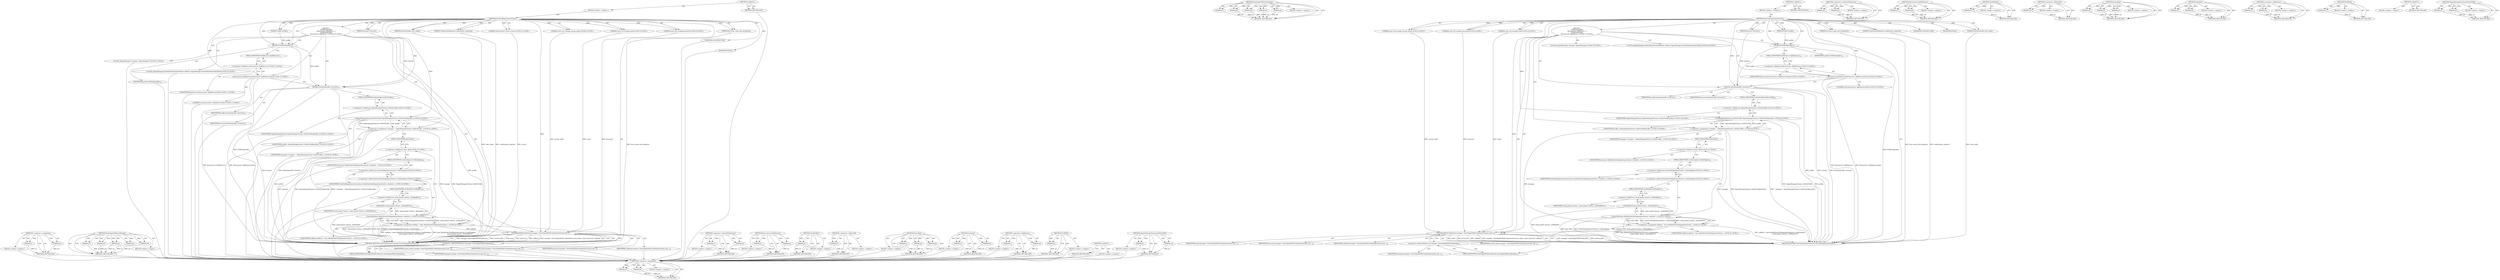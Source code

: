 digraph "SigninManagerFactory.GetForProfile" {
vulnerable_115 [label=<(METHOD,&lt;operator&gt;.assignment)>];
vulnerable_116 [label=<(PARAM,p1)>];
vulnerable_117 [label=<(PARAM,p2)>];
vulnerable_118 [label=<(BLOCK,&lt;empty&gt;,&lt;empty&gt;)>];
vulnerable_119 [label=<(METHOD_RETURN,ANY)>];
vulnerable_139 [label=<(METHOD,StartSignInWithCredentials)>];
vulnerable_140 [label=<(PARAM,p1)>];
vulnerable_141 [label=<(PARAM,p2)>];
vulnerable_142 [label=<(PARAM,p3)>];
vulnerable_143 [label=<(PARAM,p4)>];
vulnerable_144 [label=<(PARAM,p5)>];
vulnerable_145 [label=<(BLOCK,&lt;empty&gt;,&lt;empty&gt;)>];
vulnerable_146 [label=<(METHOD_RETURN,ANY)>];
vulnerable_6 [label=<(METHOD,&lt;global&gt;)<SUB>1</SUB>>];
vulnerable_7 [label=<(BLOCK,&lt;empty&gt;,&lt;empty&gt;)<SUB>1</SUB>>];
vulnerable_8 [label=<(METHOD,OneClickSigninSyncStarter)<SUB>1</SUB>>];
vulnerable_9 [label=<(PARAM,Profile* profile)<SUB>2</SUB>>];
vulnerable_10 [label=<(PARAM,Browser* browser)<SUB>3</SUB>>];
vulnerable_11 [label="<(PARAM,const std::string&amp; session_index)<SUB>4</SUB>>"];
vulnerable_12 [label="<(PARAM,const std::string&amp; email)<SUB>5</SUB>>"];
vulnerable_13 [label="<(PARAM,const std::string&amp; password)<SUB>6</SUB>>"];
vulnerable_14 [label=<(PARAM,StartSyncMode start_mode)<SUB>7</SUB>>];
vulnerable_15 [label=<(PARAM,bool force_same_tab_navigation)<SUB>8</SUB>>];
vulnerable_16 [label=<(PARAM,ConfirmationRequired confirmation_required)<SUB>9</SUB>>];
vulnerable_17 [label="<(BLOCK,{
   DCHECK(profile);
   BrowserList::AddObserv...,{
   DCHECK(profile);
   BrowserList::AddObserv...)<SUB>13</SUB>>"];
vulnerable_18 [label=<(DCHECK,DCHECK(profile))<SUB>14</SUB>>];
vulnerable_19 [label=<(IDENTIFIER,profile,DCHECK(profile))<SUB>14</SUB>>];
vulnerable_20 [label="<(BrowserList.AddObserver,BrowserList::AddObserver(this))<SUB>15</SUB>>"];
vulnerable_21 [label="<(&lt;operator&gt;.fieldAccess,BrowserList::AddObserver)<SUB>15</SUB>>"];
vulnerable_22 [label="<(IDENTIFIER,BrowserList,BrowserList::AddObserver(this))<SUB>15</SUB>>"];
vulnerable_23 [label=<(FIELD_IDENTIFIER,AddObserver,AddObserver)<SUB>15</SUB>>];
vulnerable_24 [label="<(LITERAL,this,BrowserList::AddObserver(this))<SUB>15</SUB>>"];
vulnerable_25 [label=<(Initialize,Initialize(profile, browser))<SUB>17</SUB>>];
vulnerable_26 [label=<(IDENTIFIER,profile,Initialize(profile, browser))<SUB>17</SUB>>];
vulnerable_27 [label=<(IDENTIFIER,browser,Initialize(profile, browser))<SUB>17</SUB>>];
vulnerable_28 [label="<(LOCAL,SigninManager* manager: SigninManager*)<SUB>19</SUB>>"];
vulnerable_29 [label="<(&lt;operator&gt;.assignment,* manager = SigninManagerFactory::GetForProfile...)<SUB>19</SUB>>"];
vulnerable_30 [label="<(IDENTIFIER,manager,* manager = SigninManagerFactory::GetForProfile...)<SUB>19</SUB>>"];
vulnerable_31 [label="<(SigninManagerFactory.GetForProfile,SigninManagerFactory::GetForProfile(profile_))<SUB>19</SUB>>"];
vulnerable_32 [label="<(&lt;operator&gt;.fieldAccess,SigninManagerFactory::GetForProfile)<SUB>19</SUB>>"];
vulnerable_33 [label="<(IDENTIFIER,SigninManagerFactory,SigninManagerFactory::GetForProfile(profile_))<SUB>19</SUB>>"];
vulnerable_34 [label=<(FIELD_IDENTIFIER,GetForProfile,GetForProfile)<SUB>19</SUB>>];
vulnerable_35 [label="<(IDENTIFIER,profile_,SigninManagerFactory::GetForProfile(profile_))<SUB>19</SUB>>"];
vulnerable_36 [label="<(LOCAL,SigninManager.OAuthTokenFetchedCallback callback: SigninManager.OAuthTokenFetchedCallback)<SUB>20</SUB>>"];
vulnerable_37 [label="<(&lt;operator&gt;.assignment,callback = base::Bind(&amp;OneClickSigninSyncStarte...)<SUB>21</SUB>>"];
vulnerable_38 [label="<(IDENTIFIER,callback,callback = base::Bind(&amp;OneClickSigninSyncStarte...)<SUB>21</SUB>>"];
vulnerable_39 [label="<(base.Bind,base::Bind(&amp;OneClickSigninSyncStarter::ConfirmS...)<SUB>21</SUB>>"];
vulnerable_40 [label="<(&lt;operator&gt;.fieldAccess,base::Bind)<SUB>21</SUB>>"];
vulnerable_41 [label="<(IDENTIFIER,base,base::Bind(&amp;OneClickSigninSyncStarter::ConfirmS...)<SUB>21</SUB>>"];
vulnerable_42 [label=<(FIELD_IDENTIFIER,Bind,Bind)<SUB>21</SUB>>];
vulnerable_43 [label="<(&lt;operator&gt;.addressOf,&amp;OneClickSigninSyncStarter::ConfirmSignin)<SUB>21</SUB>>"];
vulnerable_44 [label="<(&lt;operator&gt;.fieldAccess,OneClickSigninSyncStarter::ConfirmSignin)<SUB>21</SUB>>"];
vulnerable_45 [label="<(IDENTIFIER,OneClickSigninSyncStarter,base::Bind(&amp;OneClickSigninSyncStarter::ConfirmS...)<SUB>21</SUB>>"];
vulnerable_46 [label=<(FIELD_IDENTIFIER,ConfirmSignin,ConfirmSignin)<SUB>21</SUB>>];
vulnerable_47 [label=<(GetWeakPtr,weak_pointer_factory_.GetWeakPtr())<SUB>22</SUB>>];
vulnerable_48 [label=<(&lt;operator&gt;.fieldAccess,weak_pointer_factory_.GetWeakPtr)<SUB>22</SUB>>];
vulnerable_49 [label=<(IDENTIFIER,weak_pointer_factory_,weak_pointer_factory_.GetWeakPtr())<SUB>22</SUB>>];
vulnerable_50 [label=<(FIELD_IDENTIFIER,GetWeakPtr,GetWeakPtr)<SUB>22</SUB>>];
vulnerable_51 [label=<(StartSignInWithCredentials,manager-&gt;StartSignInWithCredentials(session_ind...)<SUB>23</SUB>>];
vulnerable_52 [label=<(&lt;operator&gt;.indirectFieldAccess,manager-&gt;StartSignInWithCredentials)<SUB>23</SUB>>];
vulnerable_53 [label=<(IDENTIFIER,manager,manager-&gt;StartSignInWithCredentials(session_ind...)<SUB>23</SUB>>];
vulnerable_54 [label=<(FIELD_IDENTIFIER,StartSignInWithCredentials,StartSignInWithCredentials)<SUB>23</SUB>>];
vulnerable_55 [label=<(IDENTIFIER,session_index,manager-&gt;StartSignInWithCredentials(session_ind...)<SUB>23</SUB>>];
vulnerable_56 [label=<(IDENTIFIER,email,manager-&gt;StartSignInWithCredentials(session_ind...)<SUB>23</SUB>>];
vulnerable_57 [label=<(IDENTIFIER,password,manager-&gt;StartSignInWithCredentials(session_ind...)<SUB>23</SUB>>];
vulnerable_58 [label=<(IDENTIFIER,callback,manager-&gt;StartSignInWithCredentials(session_ind...)<SUB>23</SUB>>];
vulnerable_59 [label=<(MODIFIER,CONSTRUCTOR)>];
vulnerable_60 [label=<(MODIFIER,PUBLIC)>];
vulnerable_61 [label=<(METHOD_RETURN,OneClickSigninSyncStarter.OneClickSigninSyncStarter)<SUB>1</SUB>>];
vulnerable_63 [label=<(METHOD_RETURN,ANY)<SUB>1</SUB>>];
vulnerable_147 [label=<(METHOD,&lt;operator&gt;.indirectFieldAccess)>];
vulnerable_148 [label=<(PARAM,p1)>];
vulnerable_149 [label=<(PARAM,p2)>];
vulnerable_150 [label=<(BLOCK,&lt;empty&gt;,&lt;empty&gt;)>];
vulnerable_151 [label=<(METHOD_RETURN,ANY)>];
vulnerable_100 [label=<(METHOD,BrowserList.AddObserver)>];
vulnerable_101 [label=<(PARAM,p1)>];
vulnerable_102 [label=<(PARAM,p2)>];
vulnerable_103 [label=<(BLOCK,&lt;empty&gt;,&lt;empty&gt;)>];
vulnerable_104 [label=<(METHOD_RETURN,ANY)>];
vulnerable_135 [label=<(METHOD,GetWeakPtr)>];
vulnerable_136 [label=<(PARAM,p1)>];
vulnerable_137 [label=<(BLOCK,&lt;empty&gt;,&lt;empty&gt;)>];
vulnerable_138 [label=<(METHOD_RETURN,ANY)>];
vulnerable_131 [label=<(METHOD,&lt;operator&gt;.addressOf)>];
vulnerable_132 [label=<(PARAM,p1)>];
vulnerable_133 [label=<(BLOCK,&lt;empty&gt;,&lt;empty&gt;)>];
vulnerable_134 [label=<(METHOD_RETURN,ANY)>];
vulnerable_125 [label=<(METHOD,base.Bind)>];
vulnerable_126 [label=<(PARAM,p1)>];
vulnerable_127 [label=<(PARAM,p2)>];
vulnerable_128 [label=<(PARAM,p3)>];
vulnerable_129 [label=<(BLOCK,&lt;empty&gt;,&lt;empty&gt;)>];
vulnerable_130 [label=<(METHOD_RETURN,ANY)>];
vulnerable_110 [label=<(METHOD,Initialize)>];
vulnerable_111 [label=<(PARAM,p1)>];
vulnerable_112 [label=<(PARAM,p2)>];
vulnerable_113 [label=<(BLOCK,&lt;empty&gt;,&lt;empty&gt;)>];
vulnerable_114 [label=<(METHOD_RETURN,ANY)>];
vulnerable_105 [label=<(METHOD,&lt;operator&gt;.fieldAccess)>];
vulnerable_106 [label=<(PARAM,p1)>];
vulnerable_107 [label=<(PARAM,p2)>];
vulnerable_108 [label=<(BLOCK,&lt;empty&gt;,&lt;empty&gt;)>];
vulnerable_109 [label=<(METHOD_RETURN,ANY)>];
vulnerable_96 [label=<(METHOD,DCHECK)>];
vulnerable_97 [label=<(PARAM,p1)>];
vulnerable_98 [label=<(BLOCK,&lt;empty&gt;,&lt;empty&gt;)>];
vulnerable_99 [label=<(METHOD_RETURN,ANY)>];
vulnerable_90 [label=<(METHOD,&lt;global&gt;)<SUB>1</SUB>>];
vulnerable_91 [label=<(BLOCK,&lt;empty&gt;,&lt;empty&gt;)>];
vulnerable_92 [label=<(METHOD_RETURN,ANY)>];
vulnerable_120 [label=<(METHOD,SigninManagerFactory.GetForProfile)>];
vulnerable_121 [label=<(PARAM,p1)>];
vulnerable_122 [label=<(PARAM,p2)>];
vulnerable_123 [label=<(BLOCK,&lt;empty&gt;,&lt;empty&gt;)>];
vulnerable_124 [label=<(METHOD_RETURN,ANY)>];
fixed_118 [label=<(METHOD,&lt;operator&gt;.assignment)>];
fixed_119 [label=<(PARAM,p1)>];
fixed_120 [label=<(PARAM,p2)>];
fixed_121 [label=<(BLOCK,&lt;empty&gt;,&lt;empty&gt;)>];
fixed_122 [label=<(METHOD_RETURN,ANY)>];
fixed_142 [label=<(METHOD,StartSignInWithCredentials)>];
fixed_143 [label=<(PARAM,p1)>];
fixed_144 [label=<(PARAM,p2)>];
fixed_145 [label=<(PARAM,p3)>];
fixed_146 [label=<(PARAM,p4)>];
fixed_147 [label=<(PARAM,p5)>];
fixed_148 [label=<(BLOCK,&lt;empty&gt;,&lt;empty&gt;)>];
fixed_149 [label=<(METHOD_RETURN,ANY)>];
fixed_6 [label=<(METHOD,&lt;global&gt;)<SUB>1</SUB>>];
fixed_7 [label=<(BLOCK,&lt;empty&gt;,&lt;empty&gt;)<SUB>1</SUB>>];
fixed_8 [label=<(METHOD,OneClickSigninSyncStarter)<SUB>1</SUB>>];
fixed_9 [label=<(PARAM,Profile* profile)<SUB>2</SUB>>];
fixed_10 [label=<(PARAM,Browser* browser)<SUB>3</SUB>>];
fixed_11 [label="<(PARAM,const std::string&amp; session_index)<SUB>4</SUB>>"];
fixed_12 [label="<(PARAM,const std::string&amp; email)<SUB>5</SUB>>"];
fixed_13 [label="<(PARAM,const std::string&amp; password)<SUB>6</SUB>>"];
fixed_14 [label=<(PARAM,StartSyncMode start_mode)<SUB>7</SUB>>];
fixed_15 [label=<(PARAM,bool force_same_tab_navigation)<SUB>8</SUB>>];
fixed_16 [label=<(PARAM,ConfirmationRequired confirmation_required)<SUB>9</SUB>>];
fixed_17 [label="<(PARAM,SyncPromoUI::Source source)<SUB>10</SUB>>"];
fixed_18 [label="<(BLOCK,{
   DCHECK(profile);
   BrowserList::AddObserv...,{
   DCHECK(profile);
   BrowserList::AddObserv...)<SUB>15</SUB>>"];
fixed_19 [label=<(DCHECK,DCHECK(profile))<SUB>16</SUB>>];
fixed_20 [label=<(IDENTIFIER,profile,DCHECK(profile))<SUB>16</SUB>>];
fixed_21 [label="<(BrowserList.AddObserver,BrowserList::AddObserver(this))<SUB>17</SUB>>"];
fixed_22 [label="<(&lt;operator&gt;.fieldAccess,BrowserList::AddObserver)<SUB>17</SUB>>"];
fixed_23 [label="<(IDENTIFIER,BrowserList,BrowserList::AddObserver(this))<SUB>17</SUB>>"];
fixed_24 [label=<(FIELD_IDENTIFIER,AddObserver,AddObserver)<SUB>17</SUB>>];
fixed_25 [label="<(LITERAL,this,BrowserList::AddObserver(this))<SUB>17</SUB>>"];
fixed_26 [label=<(Initialize,Initialize(profile, browser))<SUB>19</SUB>>];
fixed_27 [label=<(IDENTIFIER,profile,Initialize(profile, browser))<SUB>19</SUB>>];
fixed_28 [label=<(IDENTIFIER,browser,Initialize(profile, browser))<SUB>19</SUB>>];
fixed_29 [label="<(LOCAL,SigninManager* manager: SigninManager*)<SUB>21</SUB>>"];
fixed_30 [label="<(&lt;operator&gt;.assignment,* manager = SigninManagerFactory::GetForProfile...)<SUB>21</SUB>>"];
fixed_31 [label="<(IDENTIFIER,manager,* manager = SigninManagerFactory::GetForProfile...)<SUB>21</SUB>>"];
fixed_32 [label="<(SigninManagerFactory.GetForProfile,SigninManagerFactory::GetForProfile(profile_))<SUB>21</SUB>>"];
fixed_33 [label="<(&lt;operator&gt;.fieldAccess,SigninManagerFactory::GetForProfile)<SUB>21</SUB>>"];
fixed_34 [label="<(IDENTIFIER,SigninManagerFactory,SigninManagerFactory::GetForProfile(profile_))<SUB>21</SUB>>"];
fixed_35 [label=<(FIELD_IDENTIFIER,GetForProfile,GetForProfile)<SUB>21</SUB>>];
fixed_36 [label="<(IDENTIFIER,profile_,SigninManagerFactory::GetForProfile(profile_))<SUB>21</SUB>>"];
fixed_37 [label="<(LOCAL,SigninManager.OAuthTokenFetchedCallback callback: SigninManager.OAuthTokenFetchedCallback)<SUB>22</SUB>>"];
fixed_38 [label="<(&lt;operator&gt;.assignment,callback = base::Bind(&amp;OneClickSigninSyncStarte...)<SUB>23</SUB>>"];
fixed_39 [label="<(IDENTIFIER,callback,callback = base::Bind(&amp;OneClickSigninSyncStarte...)<SUB>23</SUB>>"];
fixed_40 [label="<(base.Bind,base::Bind(&amp;OneClickSigninSyncStarter::ConfirmS...)<SUB>23</SUB>>"];
fixed_41 [label="<(&lt;operator&gt;.fieldAccess,base::Bind)<SUB>23</SUB>>"];
fixed_42 [label="<(IDENTIFIER,base,base::Bind(&amp;OneClickSigninSyncStarter::ConfirmS...)<SUB>23</SUB>>"];
fixed_43 [label=<(FIELD_IDENTIFIER,Bind,Bind)<SUB>23</SUB>>];
fixed_44 [label="<(&lt;operator&gt;.addressOf,&amp;OneClickSigninSyncStarter::ConfirmSignin)<SUB>23</SUB>>"];
fixed_45 [label="<(&lt;operator&gt;.fieldAccess,OneClickSigninSyncStarter::ConfirmSignin)<SUB>23</SUB>>"];
fixed_46 [label="<(IDENTIFIER,OneClickSigninSyncStarter,base::Bind(&amp;OneClickSigninSyncStarter::ConfirmS...)<SUB>23</SUB>>"];
fixed_47 [label=<(FIELD_IDENTIFIER,ConfirmSignin,ConfirmSignin)<SUB>23</SUB>>];
fixed_48 [label=<(GetWeakPtr,weak_pointer_factory_.GetWeakPtr())<SUB>24</SUB>>];
fixed_49 [label=<(&lt;operator&gt;.fieldAccess,weak_pointer_factory_.GetWeakPtr)<SUB>24</SUB>>];
fixed_50 [label=<(IDENTIFIER,weak_pointer_factory_,weak_pointer_factory_.GetWeakPtr())<SUB>24</SUB>>];
fixed_51 [label=<(FIELD_IDENTIFIER,GetWeakPtr,GetWeakPtr)<SUB>24</SUB>>];
fixed_52 [label=<(StartSignInWithCredentials,manager-&gt;StartSignInWithCredentials(session_ind...)<SUB>25</SUB>>];
fixed_53 [label=<(&lt;operator&gt;.indirectFieldAccess,manager-&gt;StartSignInWithCredentials)<SUB>25</SUB>>];
fixed_54 [label=<(IDENTIFIER,manager,manager-&gt;StartSignInWithCredentials(session_ind...)<SUB>25</SUB>>];
fixed_55 [label=<(FIELD_IDENTIFIER,StartSignInWithCredentials,StartSignInWithCredentials)<SUB>25</SUB>>];
fixed_56 [label=<(IDENTIFIER,session_index,manager-&gt;StartSignInWithCredentials(session_ind...)<SUB>25</SUB>>];
fixed_57 [label=<(IDENTIFIER,email,manager-&gt;StartSignInWithCredentials(session_ind...)<SUB>25</SUB>>];
fixed_58 [label=<(IDENTIFIER,password,manager-&gt;StartSignInWithCredentials(session_ind...)<SUB>25</SUB>>];
fixed_59 [label=<(IDENTIFIER,callback,manager-&gt;StartSignInWithCredentials(session_ind...)<SUB>25</SUB>>];
fixed_60 [label=<(MODIFIER,CONSTRUCTOR)>];
fixed_61 [label=<(MODIFIER,PUBLIC)>];
fixed_62 [label=<(METHOD_RETURN,OneClickSigninSyncStarter.OneClickSigninSyncStarter)<SUB>1</SUB>>];
fixed_64 [label=<(METHOD_RETURN,ANY)<SUB>1</SUB>>];
fixed_150 [label=<(METHOD,&lt;operator&gt;.indirectFieldAccess)>];
fixed_151 [label=<(PARAM,p1)>];
fixed_152 [label=<(PARAM,p2)>];
fixed_153 [label=<(BLOCK,&lt;empty&gt;,&lt;empty&gt;)>];
fixed_154 [label=<(METHOD_RETURN,ANY)>];
fixed_103 [label=<(METHOD,BrowserList.AddObserver)>];
fixed_104 [label=<(PARAM,p1)>];
fixed_105 [label=<(PARAM,p2)>];
fixed_106 [label=<(BLOCK,&lt;empty&gt;,&lt;empty&gt;)>];
fixed_107 [label=<(METHOD_RETURN,ANY)>];
fixed_138 [label=<(METHOD,GetWeakPtr)>];
fixed_139 [label=<(PARAM,p1)>];
fixed_140 [label=<(BLOCK,&lt;empty&gt;,&lt;empty&gt;)>];
fixed_141 [label=<(METHOD_RETURN,ANY)>];
fixed_134 [label=<(METHOD,&lt;operator&gt;.addressOf)>];
fixed_135 [label=<(PARAM,p1)>];
fixed_136 [label=<(BLOCK,&lt;empty&gt;,&lt;empty&gt;)>];
fixed_137 [label=<(METHOD_RETURN,ANY)>];
fixed_128 [label=<(METHOD,base.Bind)>];
fixed_129 [label=<(PARAM,p1)>];
fixed_130 [label=<(PARAM,p2)>];
fixed_131 [label=<(PARAM,p3)>];
fixed_132 [label=<(BLOCK,&lt;empty&gt;,&lt;empty&gt;)>];
fixed_133 [label=<(METHOD_RETURN,ANY)>];
fixed_113 [label=<(METHOD,Initialize)>];
fixed_114 [label=<(PARAM,p1)>];
fixed_115 [label=<(PARAM,p2)>];
fixed_116 [label=<(BLOCK,&lt;empty&gt;,&lt;empty&gt;)>];
fixed_117 [label=<(METHOD_RETURN,ANY)>];
fixed_108 [label=<(METHOD,&lt;operator&gt;.fieldAccess)>];
fixed_109 [label=<(PARAM,p1)>];
fixed_110 [label=<(PARAM,p2)>];
fixed_111 [label=<(BLOCK,&lt;empty&gt;,&lt;empty&gt;)>];
fixed_112 [label=<(METHOD_RETURN,ANY)>];
fixed_99 [label=<(METHOD,DCHECK)>];
fixed_100 [label=<(PARAM,p1)>];
fixed_101 [label=<(BLOCK,&lt;empty&gt;,&lt;empty&gt;)>];
fixed_102 [label=<(METHOD_RETURN,ANY)>];
fixed_93 [label=<(METHOD,&lt;global&gt;)<SUB>1</SUB>>];
fixed_94 [label=<(BLOCK,&lt;empty&gt;,&lt;empty&gt;)>];
fixed_95 [label=<(METHOD_RETURN,ANY)>];
fixed_123 [label=<(METHOD,SigninManagerFactory.GetForProfile)>];
fixed_124 [label=<(PARAM,p1)>];
fixed_125 [label=<(PARAM,p2)>];
fixed_126 [label=<(BLOCK,&lt;empty&gt;,&lt;empty&gt;)>];
fixed_127 [label=<(METHOD_RETURN,ANY)>];
vulnerable_115 -> vulnerable_116  [key=0, label="AST: "];
vulnerable_115 -> vulnerable_116  [key=1, label="DDG: "];
vulnerable_115 -> vulnerable_118  [key=0, label="AST: "];
vulnerable_115 -> vulnerable_117  [key=0, label="AST: "];
vulnerable_115 -> vulnerable_117  [key=1, label="DDG: "];
vulnerable_115 -> vulnerable_119  [key=0, label="AST: "];
vulnerable_115 -> vulnerable_119  [key=1, label="CFG: "];
vulnerable_116 -> vulnerable_119  [key=0, label="DDG: p1"];
vulnerable_117 -> vulnerable_119  [key=0, label="DDG: p2"];
vulnerable_139 -> vulnerable_140  [key=0, label="AST: "];
vulnerable_139 -> vulnerable_140  [key=1, label="DDG: "];
vulnerable_139 -> vulnerable_145  [key=0, label="AST: "];
vulnerable_139 -> vulnerable_141  [key=0, label="AST: "];
vulnerable_139 -> vulnerable_141  [key=1, label="DDG: "];
vulnerable_139 -> vulnerable_146  [key=0, label="AST: "];
vulnerable_139 -> vulnerable_146  [key=1, label="CFG: "];
vulnerable_139 -> vulnerable_142  [key=0, label="AST: "];
vulnerable_139 -> vulnerable_142  [key=1, label="DDG: "];
vulnerable_139 -> vulnerable_143  [key=0, label="AST: "];
vulnerable_139 -> vulnerable_143  [key=1, label="DDG: "];
vulnerable_139 -> vulnerable_144  [key=0, label="AST: "];
vulnerable_139 -> vulnerable_144  [key=1, label="DDG: "];
vulnerable_140 -> vulnerable_146  [key=0, label="DDG: p1"];
vulnerable_141 -> vulnerable_146  [key=0, label="DDG: p2"];
vulnerable_142 -> vulnerable_146  [key=0, label="DDG: p3"];
vulnerable_143 -> vulnerable_146  [key=0, label="DDG: p4"];
vulnerable_144 -> vulnerable_146  [key=0, label="DDG: p5"];
vulnerable_6 -> vulnerable_7  [key=0, label="AST: "];
vulnerable_6 -> vulnerable_63  [key=0, label="AST: "];
vulnerable_6 -> vulnerable_63  [key=1, label="CFG: "];
vulnerable_7 -> vulnerable_8  [key=0, label="AST: "];
vulnerable_8 -> vulnerable_9  [key=0, label="AST: "];
vulnerable_8 -> vulnerable_9  [key=1, label="DDG: "];
vulnerable_8 -> vulnerable_10  [key=0, label="AST: "];
vulnerable_8 -> vulnerable_10  [key=1, label="DDG: "];
vulnerable_8 -> vulnerable_11  [key=0, label="AST: "];
vulnerable_8 -> vulnerable_11  [key=1, label="DDG: "];
vulnerable_8 -> vulnerable_12  [key=0, label="AST: "];
vulnerable_8 -> vulnerable_12  [key=1, label="DDG: "];
vulnerable_8 -> vulnerable_13  [key=0, label="AST: "];
vulnerable_8 -> vulnerable_13  [key=1, label="DDG: "];
vulnerable_8 -> vulnerable_14  [key=0, label="AST: "];
vulnerable_8 -> vulnerable_14  [key=1, label="DDG: "];
vulnerable_8 -> vulnerable_15  [key=0, label="AST: "];
vulnerable_8 -> vulnerable_15  [key=1, label="DDG: "];
vulnerable_8 -> vulnerable_16  [key=0, label="AST: "];
vulnerable_8 -> vulnerable_16  [key=1, label="DDG: "];
vulnerable_8 -> vulnerable_17  [key=0, label="AST: "];
vulnerable_8 -> vulnerable_59  [key=0, label="AST: "];
vulnerable_8 -> vulnerable_60  [key=0, label="AST: "];
vulnerable_8 -> vulnerable_61  [key=0, label="AST: "];
vulnerable_8 -> vulnerable_18  [key=0, label="CFG: "];
vulnerable_8 -> vulnerable_18  [key=1, label="DDG: "];
vulnerable_8 -> vulnerable_20  [key=0, label="DDG: "];
vulnerable_8 -> vulnerable_25  [key=0, label="DDG: "];
vulnerable_8 -> vulnerable_51  [key=0, label="DDG: "];
vulnerable_8 -> vulnerable_31  [key=0, label="DDG: "];
vulnerable_9 -> vulnerable_18  [key=0, label="DDG: profile"];
vulnerable_10 -> vulnerable_25  [key=0, label="DDG: browser"];
vulnerable_11 -> vulnerable_51  [key=0, label="DDG: session_index"];
vulnerable_12 -> vulnerable_51  [key=0, label="DDG: email"];
vulnerable_13 -> vulnerable_51  [key=0, label="DDG: password"];
vulnerable_14 -> vulnerable_61  [key=0, label="DDG: start_mode"];
vulnerable_15 -> vulnerable_61  [key=0, label="DDG: force_same_tab_navigation"];
vulnerable_16 -> vulnerable_61  [key=0, label="DDG: confirmation_required"];
vulnerable_17 -> vulnerable_18  [key=0, label="AST: "];
vulnerable_17 -> vulnerable_20  [key=0, label="AST: "];
vulnerable_17 -> vulnerable_25  [key=0, label="AST: "];
vulnerable_17 -> vulnerable_28  [key=0, label="AST: "];
vulnerable_17 -> vulnerable_29  [key=0, label="AST: "];
vulnerable_17 -> vulnerable_36  [key=0, label="AST: "];
vulnerable_17 -> vulnerable_37  [key=0, label="AST: "];
vulnerable_17 -> vulnerable_51  [key=0, label="AST: "];
vulnerable_18 -> vulnerable_19  [key=0, label="AST: "];
vulnerable_18 -> vulnerable_23  [key=0, label="CFG: "];
vulnerable_18 -> vulnerable_61  [key=0, label="DDG: DCHECK(profile)"];
vulnerable_18 -> vulnerable_25  [key=0, label="DDG: profile"];
vulnerable_20 -> vulnerable_21  [key=0, label="AST: "];
vulnerable_20 -> vulnerable_24  [key=0, label="AST: "];
vulnerable_20 -> vulnerable_25  [key=0, label="CFG: "];
vulnerable_20 -> vulnerable_61  [key=0, label="DDG: BrowserList::AddObserver"];
vulnerable_20 -> vulnerable_61  [key=1, label="DDG: BrowserList::AddObserver(this)"];
vulnerable_21 -> vulnerable_22  [key=0, label="AST: "];
vulnerable_21 -> vulnerable_23  [key=0, label="AST: "];
vulnerable_21 -> vulnerable_20  [key=0, label="CFG: "];
vulnerable_23 -> vulnerable_21  [key=0, label="CFG: "];
vulnerable_25 -> vulnerable_26  [key=0, label="AST: "];
vulnerable_25 -> vulnerable_27  [key=0, label="AST: "];
vulnerable_25 -> vulnerable_34  [key=0, label="CFG: "];
vulnerable_25 -> vulnerable_61  [key=0, label="DDG: profile"];
vulnerable_25 -> vulnerable_61  [key=1, label="DDG: browser"];
vulnerable_25 -> vulnerable_61  [key=2, label="DDG: Initialize(profile, browser)"];
vulnerable_29 -> vulnerable_30  [key=0, label="AST: "];
vulnerable_29 -> vulnerable_31  [key=0, label="AST: "];
vulnerable_29 -> vulnerable_42  [key=0, label="CFG: "];
vulnerable_29 -> vulnerable_61  [key=0, label="DDG: manager"];
vulnerable_29 -> vulnerable_61  [key=1, label="DDG: SigninManagerFactory::GetForProfile(profile_)"];
vulnerable_29 -> vulnerable_61  [key=2, label="DDG: * manager = SigninManagerFactory::GetForProfile(profile_)"];
vulnerable_29 -> vulnerable_51  [key=0, label="DDG: manager"];
vulnerable_31 -> vulnerable_32  [key=0, label="AST: "];
vulnerable_31 -> vulnerable_35  [key=0, label="AST: "];
vulnerable_31 -> vulnerable_29  [key=0, label="CFG: "];
vulnerable_31 -> vulnerable_29  [key=1, label="DDG: SigninManagerFactory::GetForProfile"];
vulnerable_31 -> vulnerable_29  [key=2, label="DDG: profile_"];
vulnerable_31 -> vulnerable_61  [key=0, label="DDG: SigninManagerFactory::GetForProfile"];
vulnerable_31 -> vulnerable_61  [key=1, label="DDG: profile_"];
vulnerable_32 -> vulnerable_33  [key=0, label="AST: "];
vulnerable_32 -> vulnerable_34  [key=0, label="AST: "];
vulnerable_32 -> vulnerable_31  [key=0, label="CFG: "];
vulnerable_34 -> vulnerable_32  [key=0, label="CFG: "];
vulnerable_37 -> vulnerable_38  [key=0, label="AST: "];
vulnerable_37 -> vulnerable_39  [key=0, label="AST: "];
vulnerable_37 -> vulnerable_54  [key=0, label="CFG: "];
vulnerable_37 -> vulnerable_61  [key=0, label="DDG: base::Bind(&amp;OneClickSigninSyncStarter::ConfirmSignin,
                        weak_pointer_factory_.GetWeakPtr())"];
vulnerable_37 -> vulnerable_61  [key=1, label="DDG: callback = base::Bind(&amp;OneClickSigninSyncStarter::ConfirmSignin,
                        weak_pointer_factory_.GetWeakPtr())"];
vulnerable_37 -> vulnerable_51  [key=0, label="DDG: callback"];
vulnerable_39 -> vulnerable_40  [key=0, label="AST: "];
vulnerable_39 -> vulnerable_43  [key=0, label="AST: "];
vulnerable_39 -> vulnerable_47  [key=0, label="AST: "];
vulnerable_39 -> vulnerable_37  [key=0, label="CFG: "];
vulnerable_39 -> vulnerable_37  [key=1, label="DDG: base::Bind"];
vulnerable_39 -> vulnerable_37  [key=2, label="DDG: &amp;OneClickSigninSyncStarter::ConfirmSignin"];
vulnerable_39 -> vulnerable_37  [key=3, label="DDG: weak_pointer_factory_.GetWeakPtr()"];
vulnerable_39 -> vulnerable_61  [key=0, label="DDG: base::Bind"];
vulnerable_39 -> vulnerable_61  [key=1, label="DDG: &amp;OneClickSigninSyncStarter::ConfirmSignin"];
vulnerable_39 -> vulnerable_61  [key=2, label="DDG: weak_pointer_factory_.GetWeakPtr()"];
vulnerable_40 -> vulnerable_41  [key=0, label="AST: "];
vulnerable_40 -> vulnerable_42  [key=0, label="AST: "];
vulnerable_40 -> vulnerable_46  [key=0, label="CFG: "];
vulnerable_42 -> vulnerable_40  [key=0, label="CFG: "];
vulnerable_43 -> vulnerable_44  [key=0, label="AST: "];
vulnerable_43 -> vulnerable_50  [key=0, label="CFG: "];
vulnerable_44 -> vulnerable_45  [key=0, label="AST: "];
vulnerable_44 -> vulnerable_46  [key=0, label="AST: "];
vulnerable_44 -> vulnerable_43  [key=0, label="CFG: "];
vulnerable_46 -> vulnerable_44  [key=0, label="CFG: "];
vulnerable_47 -> vulnerable_48  [key=0, label="AST: "];
vulnerable_47 -> vulnerable_39  [key=0, label="CFG: "];
vulnerable_47 -> vulnerable_39  [key=1, label="DDG: weak_pointer_factory_.GetWeakPtr"];
vulnerable_47 -> vulnerable_61  [key=0, label="DDG: weak_pointer_factory_.GetWeakPtr"];
vulnerable_48 -> vulnerable_49  [key=0, label="AST: "];
vulnerable_48 -> vulnerable_50  [key=0, label="AST: "];
vulnerable_48 -> vulnerable_47  [key=0, label="CFG: "];
vulnerable_50 -> vulnerable_48  [key=0, label="CFG: "];
vulnerable_51 -> vulnerable_52  [key=0, label="AST: "];
vulnerable_51 -> vulnerable_55  [key=0, label="AST: "];
vulnerable_51 -> vulnerable_56  [key=0, label="AST: "];
vulnerable_51 -> vulnerable_57  [key=0, label="AST: "];
vulnerable_51 -> vulnerable_58  [key=0, label="AST: "];
vulnerable_51 -> vulnerable_61  [key=0, label="CFG: "];
vulnerable_51 -> vulnerable_61  [key=1, label="DDG: manager-&gt;StartSignInWithCredentials"];
vulnerable_51 -> vulnerable_61  [key=2, label="DDG: session_index"];
vulnerable_51 -> vulnerable_61  [key=3, label="DDG: email"];
vulnerable_51 -> vulnerable_61  [key=4, label="DDG: password"];
vulnerable_51 -> vulnerable_61  [key=5, label="DDG: callback"];
vulnerable_51 -> vulnerable_61  [key=6, label="DDG: manager-&gt;StartSignInWithCredentials(session_index, email, password, callback)"];
vulnerable_52 -> vulnerable_53  [key=0, label="AST: "];
vulnerable_52 -> vulnerable_54  [key=0, label="AST: "];
vulnerable_52 -> vulnerable_51  [key=0, label="CFG: "];
vulnerable_54 -> vulnerable_52  [key=0, label="CFG: "];
vulnerable_147 -> vulnerable_148  [key=0, label="AST: "];
vulnerable_147 -> vulnerable_148  [key=1, label="DDG: "];
vulnerable_147 -> vulnerable_150  [key=0, label="AST: "];
vulnerable_147 -> vulnerable_149  [key=0, label="AST: "];
vulnerable_147 -> vulnerable_149  [key=1, label="DDG: "];
vulnerable_147 -> vulnerable_151  [key=0, label="AST: "];
vulnerable_147 -> vulnerable_151  [key=1, label="CFG: "];
vulnerable_148 -> vulnerable_151  [key=0, label="DDG: p1"];
vulnerable_149 -> vulnerable_151  [key=0, label="DDG: p2"];
vulnerable_100 -> vulnerable_101  [key=0, label="AST: "];
vulnerable_100 -> vulnerable_101  [key=1, label="DDG: "];
vulnerable_100 -> vulnerable_103  [key=0, label="AST: "];
vulnerable_100 -> vulnerable_102  [key=0, label="AST: "];
vulnerable_100 -> vulnerable_102  [key=1, label="DDG: "];
vulnerable_100 -> vulnerable_104  [key=0, label="AST: "];
vulnerable_100 -> vulnerable_104  [key=1, label="CFG: "];
vulnerable_101 -> vulnerable_104  [key=0, label="DDG: p1"];
vulnerable_102 -> vulnerable_104  [key=0, label="DDG: p2"];
vulnerable_135 -> vulnerable_136  [key=0, label="AST: "];
vulnerable_135 -> vulnerable_136  [key=1, label="DDG: "];
vulnerable_135 -> vulnerable_137  [key=0, label="AST: "];
vulnerable_135 -> vulnerable_138  [key=0, label="AST: "];
vulnerable_135 -> vulnerable_138  [key=1, label="CFG: "];
vulnerable_136 -> vulnerable_138  [key=0, label="DDG: p1"];
vulnerable_131 -> vulnerable_132  [key=0, label="AST: "];
vulnerable_131 -> vulnerable_132  [key=1, label="DDG: "];
vulnerable_131 -> vulnerable_133  [key=0, label="AST: "];
vulnerable_131 -> vulnerable_134  [key=0, label="AST: "];
vulnerable_131 -> vulnerable_134  [key=1, label="CFG: "];
vulnerable_132 -> vulnerable_134  [key=0, label="DDG: p1"];
vulnerable_125 -> vulnerable_126  [key=0, label="AST: "];
vulnerable_125 -> vulnerable_126  [key=1, label="DDG: "];
vulnerable_125 -> vulnerable_129  [key=0, label="AST: "];
vulnerable_125 -> vulnerable_127  [key=0, label="AST: "];
vulnerable_125 -> vulnerable_127  [key=1, label="DDG: "];
vulnerable_125 -> vulnerable_130  [key=0, label="AST: "];
vulnerable_125 -> vulnerable_130  [key=1, label="CFG: "];
vulnerable_125 -> vulnerable_128  [key=0, label="AST: "];
vulnerable_125 -> vulnerable_128  [key=1, label="DDG: "];
vulnerable_126 -> vulnerable_130  [key=0, label="DDG: p1"];
vulnerable_127 -> vulnerable_130  [key=0, label="DDG: p2"];
vulnerable_128 -> vulnerable_130  [key=0, label="DDG: p3"];
vulnerable_110 -> vulnerable_111  [key=0, label="AST: "];
vulnerable_110 -> vulnerable_111  [key=1, label="DDG: "];
vulnerable_110 -> vulnerable_113  [key=0, label="AST: "];
vulnerable_110 -> vulnerable_112  [key=0, label="AST: "];
vulnerable_110 -> vulnerable_112  [key=1, label="DDG: "];
vulnerable_110 -> vulnerable_114  [key=0, label="AST: "];
vulnerable_110 -> vulnerable_114  [key=1, label="CFG: "];
vulnerable_111 -> vulnerable_114  [key=0, label="DDG: p1"];
vulnerable_112 -> vulnerable_114  [key=0, label="DDG: p2"];
vulnerable_105 -> vulnerable_106  [key=0, label="AST: "];
vulnerable_105 -> vulnerable_106  [key=1, label="DDG: "];
vulnerable_105 -> vulnerable_108  [key=0, label="AST: "];
vulnerable_105 -> vulnerable_107  [key=0, label="AST: "];
vulnerable_105 -> vulnerable_107  [key=1, label="DDG: "];
vulnerable_105 -> vulnerable_109  [key=0, label="AST: "];
vulnerable_105 -> vulnerable_109  [key=1, label="CFG: "];
vulnerable_106 -> vulnerable_109  [key=0, label="DDG: p1"];
vulnerable_107 -> vulnerable_109  [key=0, label="DDG: p2"];
vulnerable_96 -> vulnerable_97  [key=0, label="AST: "];
vulnerable_96 -> vulnerable_97  [key=1, label="DDG: "];
vulnerable_96 -> vulnerable_98  [key=0, label="AST: "];
vulnerable_96 -> vulnerable_99  [key=0, label="AST: "];
vulnerable_96 -> vulnerable_99  [key=1, label="CFG: "];
vulnerable_97 -> vulnerable_99  [key=0, label="DDG: p1"];
vulnerable_90 -> vulnerable_91  [key=0, label="AST: "];
vulnerable_90 -> vulnerable_92  [key=0, label="AST: "];
vulnerable_90 -> vulnerable_92  [key=1, label="CFG: "];
vulnerable_120 -> vulnerable_121  [key=0, label="AST: "];
vulnerable_120 -> vulnerable_121  [key=1, label="DDG: "];
vulnerable_120 -> vulnerable_123  [key=0, label="AST: "];
vulnerable_120 -> vulnerable_122  [key=0, label="AST: "];
vulnerable_120 -> vulnerable_122  [key=1, label="DDG: "];
vulnerable_120 -> vulnerable_124  [key=0, label="AST: "];
vulnerable_120 -> vulnerable_124  [key=1, label="CFG: "];
vulnerable_121 -> vulnerable_124  [key=0, label="DDG: p1"];
vulnerable_122 -> vulnerable_124  [key=0, label="DDG: p2"];
fixed_118 -> fixed_119  [key=0, label="AST: "];
fixed_118 -> fixed_119  [key=1, label="DDG: "];
fixed_118 -> fixed_121  [key=0, label="AST: "];
fixed_118 -> fixed_120  [key=0, label="AST: "];
fixed_118 -> fixed_120  [key=1, label="DDG: "];
fixed_118 -> fixed_122  [key=0, label="AST: "];
fixed_118 -> fixed_122  [key=1, label="CFG: "];
fixed_119 -> fixed_122  [key=0, label="DDG: p1"];
fixed_120 -> fixed_122  [key=0, label="DDG: p2"];
fixed_121 -> vulnerable_115  [key=0];
fixed_122 -> vulnerable_115  [key=0];
fixed_142 -> fixed_143  [key=0, label="AST: "];
fixed_142 -> fixed_143  [key=1, label="DDG: "];
fixed_142 -> fixed_148  [key=0, label="AST: "];
fixed_142 -> fixed_144  [key=0, label="AST: "];
fixed_142 -> fixed_144  [key=1, label="DDG: "];
fixed_142 -> fixed_149  [key=0, label="AST: "];
fixed_142 -> fixed_149  [key=1, label="CFG: "];
fixed_142 -> fixed_145  [key=0, label="AST: "];
fixed_142 -> fixed_145  [key=1, label="DDG: "];
fixed_142 -> fixed_146  [key=0, label="AST: "];
fixed_142 -> fixed_146  [key=1, label="DDG: "];
fixed_142 -> fixed_147  [key=0, label="AST: "];
fixed_142 -> fixed_147  [key=1, label="DDG: "];
fixed_143 -> fixed_149  [key=0, label="DDG: p1"];
fixed_144 -> fixed_149  [key=0, label="DDG: p2"];
fixed_145 -> fixed_149  [key=0, label="DDG: p3"];
fixed_146 -> fixed_149  [key=0, label="DDG: p4"];
fixed_147 -> fixed_149  [key=0, label="DDG: p5"];
fixed_148 -> vulnerable_115  [key=0];
fixed_149 -> vulnerable_115  [key=0];
fixed_6 -> fixed_7  [key=0, label="AST: "];
fixed_6 -> fixed_64  [key=0, label="AST: "];
fixed_6 -> fixed_64  [key=1, label="CFG: "];
fixed_7 -> fixed_8  [key=0, label="AST: "];
fixed_8 -> fixed_9  [key=0, label="AST: "];
fixed_8 -> fixed_9  [key=1, label="DDG: "];
fixed_8 -> fixed_10  [key=0, label="AST: "];
fixed_8 -> fixed_10  [key=1, label="DDG: "];
fixed_8 -> fixed_11  [key=0, label="AST: "];
fixed_8 -> fixed_11  [key=1, label="DDG: "];
fixed_8 -> fixed_12  [key=0, label="AST: "];
fixed_8 -> fixed_12  [key=1, label="DDG: "];
fixed_8 -> fixed_13  [key=0, label="AST: "];
fixed_8 -> fixed_13  [key=1, label="DDG: "];
fixed_8 -> fixed_14  [key=0, label="AST: "];
fixed_8 -> fixed_14  [key=1, label="DDG: "];
fixed_8 -> fixed_15  [key=0, label="AST: "];
fixed_8 -> fixed_15  [key=1, label="DDG: "];
fixed_8 -> fixed_16  [key=0, label="AST: "];
fixed_8 -> fixed_16  [key=1, label="DDG: "];
fixed_8 -> fixed_17  [key=0, label="AST: "];
fixed_8 -> fixed_17  [key=1, label="DDG: "];
fixed_8 -> fixed_18  [key=0, label="AST: "];
fixed_8 -> fixed_60  [key=0, label="AST: "];
fixed_8 -> fixed_61  [key=0, label="AST: "];
fixed_8 -> fixed_62  [key=0, label="AST: "];
fixed_8 -> fixed_19  [key=0, label="CFG: "];
fixed_8 -> fixed_19  [key=1, label="DDG: "];
fixed_8 -> fixed_21  [key=0, label="DDG: "];
fixed_8 -> fixed_26  [key=0, label="DDG: "];
fixed_8 -> fixed_52  [key=0, label="DDG: "];
fixed_8 -> fixed_32  [key=0, label="DDG: "];
fixed_9 -> fixed_19  [key=0, label="DDG: profile"];
fixed_10 -> fixed_26  [key=0, label="DDG: browser"];
fixed_11 -> fixed_52  [key=0, label="DDG: session_index"];
fixed_12 -> fixed_52  [key=0, label="DDG: email"];
fixed_13 -> fixed_52  [key=0, label="DDG: password"];
fixed_14 -> fixed_62  [key=0, label="DDG: start_mode"];
fixed_15 -> fixed_62  [key=0, label="DDG: force_same_tab_navigation"];
fixed_16 -> fixed_62  [key=0, label="DDG: confirmation_required"];
fixed_17 -> fixed_62  [key=0, label="DDG: source"];
fixed_18 -> fixed_19  [key=0, label="AST: "];
fixed_18 -> fixed_21  [key=0, label="AST: "];
fixed_18 -> fixed_26  [key=0, label="AST: "];
fixed_18 -> fixed_29  [key=0, label="AST: "];
fixed_18 -> fixed_30  [key=0, label="AST: "];
fixed_18 -> fixed_37  [key=0, label="AST: "];
fixed_18 -> fixed_38  [key=0, label="AST: "];
fixed_18 -> fixed_52  [key=0, label="AST: "];
fixed_19 -> fixed_20  [key=0, label="AST: "];
fixed_19 -> fixed_24  [key=0, label="CFG: "];
fixed_19 -> fixed_62  [key=0, label="DDG: DCHECK(profile)"];
fixed_19 -> fixed_26  [key=0, label="DDG: profile"];
fixed_20 -> vulnerable_115  [key=0];
fixed_21 -> fixed_22  [key=0, label="AST: "];
fixed_21 -> fixed_25  [key=0, label="AST: "];
fixed_21 -> fixed_26  [key=0, label="CFG: "];
fixed_21 -> fixed_62  [key=0, label="DDG: BrowserList::AddObserver"];
fixed_21 -> fixed_62  [key=1, label="DDG: BrowserList::AddObserver(this)"];
fixed_22 -> fixed_23  [key=0, label="AST: "];
fixed_22 -> fixed_24  [key=0, label="AST: "];
fixed_22 -> fixed_21  [key=0, label="CFG: "];
fixed_23 -> vulnerable_115  [key=0];
fixed_24 -> fixed_22  [key=0, label="CFG: "];
fixed_25 -> vulnerable_115  [key=0];
fixed_26 -> fixed_27  [key=0, label="AST: "];
fixed_26 -> fixed_28  [key=0, label="AST: "];
fixed_26 -> fixed_35  [key=0, label="CFG: "];
fixed_26 -> fixed_62  [key=0, label="DDG: profile"];
fixed_26 -> fixed_62  [key=1, label="DDG: browser"];
fixed_26 -> fixed_62  [key=2, label="DDG: Initialize(profile, browser)"];
fixed_27 -> vulnerable_115  [key=0];
fixed_28 -> vulnerable_115  [key=0];
fixed_29 -> vulnerable_115  [key=0];
fixed_30 -> fixed_31  [key=0, label="AST: "];
fixed_30 -> fixed_32  [key=0, label="AST: "];
fixed_30 -> fixed_43  [key=0, label="CFG: "];
fixed_30 -> fixed_62  [key=0, label="DDG: manager"];
fixed_30 -> fixed_62  [key=1, label="DDG: SigninManagerFactory::GetForProfile(profile_)"];
fixed_30 -> fixed_62  [key=2, label="DDG: * manager = SigninManagerFactory::GetForProfile(profile_)"];
fixed_30 -> fixed_52  [key=0, label="DDG: manager"];
fixed_31 -> vulnerable_115  [key=0];
fixed_32 -> fixed_33  [key=0, label="AST: "];
fixed_32 -> fixed_36  [key=0, label="AST: "];
fixed_32 -> fixed_30  [key=0, label="CFG: "];
fixed_32 -> fixed_30  [key=1, label="DDG: SigninManagerFactory::GetForProfile"];
fixed_32 -> fixed_30  [key=2, label="DDG: profile_"];
fixed_32 -> fixed_62  [key=0, label="DDG: SigninManagerFactory::GetForProfile"];
fixed_32 -> fixed_62  [key=1, label="DDG: profile_"];
fixed_33 -> fixed_34  [key=0, label="AST: "];
fixed_33 -> fixed_35  [key=0, label="AST: "];
fixed_33 -> fixed_32  [key=0, label="CFG: "];
fixed_34 -> vulnerable_115  [key=0];
fixed_35 -> fixed_33  [key=0, label="CFG: "];
fixed_36 -> vulnerable_115  [key=0];
fixed_37 -> vulnerable_115  [key=0];
fixed_38 -> fixed_39  [key=0, label="AST: "];
fixed_38 -> fixed_40  [key=0, label="AST: "];
fixed_38 -> fixed_55  [key=0, label="CFG: "];
fixed_38 -> fixed_62  [key=0, label="DDG: base::Bind(&amp;OneClickSigninSyncStarter::ConfirmSignin,
                        weak_pointer_factory_.GetWeakPtr())"];
fixed_38 -> fixed_62  [key=1, label="DDG: callback = base::Bind(&amp;OneClickSigninSyncStarter::ConfirmSignin,
                        weak_pointer_factory_.GetWeakPtr())"];
fixed_38 -> fixed_52  [key=0, label="DDG: callback"];
fixed_39 -> vulnerable_115  [key=0];
fixed_40 -> fixed_41  [key=0, label="AST: "];
fixed_40 -> fixed_44  [key=0, label="AST: "];
fixed_40 -> fixed_48  [key=0, label="AST: "];
fixed_40 -> fixed_38  [key=0, label="CFG: "];
fixed_40 -> fixed_38  [key=1, label="DDG: base::Bind"];
fixed_40 -> fixed_38  [key=2, label="DDG: &amp;OneClickSigninSyncStarter::ConfirmSignin"];
fixed_40 -> fixed_38  [key=3, label="DDG: weak_pointer_factory_.GetWeakPtr()"];
fixed_40 -> fixed_62  [key=0, label="DDG: base::Bind"];
fixed_40 -> fixed_62  [key=1, label="DDG: &amp;OneClickSigninSyncStarter::ConfirmSignin"];
fixed_40 -> fixed_62  [key=2, label="DDG: weak_pointer_factory_.GetWeakPtr()"];
fixed_41 -> fixed_42  [key=0, label="AST: "];
fixed_41 -> fixed_43  [key=0, label="AST: "];
fixed_41 -> fixed_47  [key=0, label="CFG: "];
fixed_42 -> vulnerable_115  [key=0];
fixed_43 -> fixed_41  [key=0, label="CFG: "];
fixed_44 -> fixed_45  [key=0, label="AST: "];
fixed_44 -> fixed_51  [key=0, label="CFG: "];
fixed_45 -> fixed_46  [key=0, label="AST: "];
fixed_45 -> fixed_47  [key=0, label="AST: "];
fixed_45 -> fixed_44  [key=0, label="CFG: "];
fixed_46 -> vulnerable_115  [key=0];
fixed_47 -> fixed_45  [key=0, label="CFG: "];
fixed_48 -> fixed_49  [key=0, label="AST: "];
fixed_48 -> fixed_40  [key=0, label="CFG: "];
fixed_48 -> fixed_40  [key=1, label="DDG: weak_pointer_factory_.GetWeakPtr"];
fixed_48 -> fixed_62  [key=0, label="DDG: weak_pointer_factory_.GetWeakPtr"];
fixed_49 -> fixed_50  [key=0, label="AST: "];
fixed_49 -> fixed_51  [key=0, label="AST: "];
fixed_49 -> fixed_48  [key=0, label="CFG: "];
fixed_50 -> vulnerable_115  [key=0];
fixed_51 -> fixed_49  [key=0, label="CFG: "];
fixed_52 -> fixed_53  [key=0, label="AST: "];
fixed_52 -> fixed_56  [key=0, label="AST: "];
fixed_52 -> fixed_57  [key=0, label="AST: "];
fixed_52 -> fixed_58  [key=0, label="AST: "];
fixed_52 -> fixed_59  [key=0, label="AST: "];
fixed_52 -> fixed_62  [key=0, label="CFG: "];
fixed_52 -> fixed_62  [key=1, label="DDG: manager-&gt;StartSignInWithCredentials"];
fixed_52 -> fixed_62  [key=2, label="DDG: session_index"];
fixed_52 -> fixed_62  [key=3, label="DDG: email"];
fixed_52 -> fixed_62  [key=4, label="DDG: password"];
fixed_52 -> fixed_62  [key=5, label="DDG: callback"];
fixed_52 -> fixed_62  [key=6, label="DDG: manager-&gt;StartSignInWithCredentials(session_index, email, password, callback)"];
fixed_53 -> fixed_54  [key=0, label="AST: "];
fixed_53 -> fixed_55  [key=0, label="AST: "];
fixed_53 -> fixed_52  [key=0, label="CFG: "];
fixed_54 -> vulnerable_115  [key=0];
fixed_55 -> fixed_53  [key=0, label="CFG: "];
fixed_56 -> vulnerable_115  [key=0];
fixed_57 -> vulnerable_115  [key=0];
fixed_58 -> vulnerable_115  [key=0];
fixed_59 -> vulnerable_115  [key=0];
fixed_60 -> vulnerable_115  [key=0];
fixed_61 -> vulnerable_115  [key=0];
fixed_62 -> vulnerable_115  [key=0];
fixed_64 -> vulnerable_115  [key=0];
fixed_150 -> fixed_151  [key=0, label="AST: "];
fixed_150 -> fixed_151  [key=1, label="DDG: "];
fixed_150 -> fixed_153  [key=0, label="AST: "];
fixed_150 -> fixed_152  [key=0, label="AST: "];
fixed_150 -> fixed_152  [key=1, label="DDG: "];
fixed_150 -> fixed_154  [key=0, label="AST: "];
fixed_150 -> fixed_154  [key=1, label="CFG: "];
fixed_151 -> fixed_154  [key=0, label="DDG: p1"];
fixed_152 -> fixed_154  [key=0, label="DDG: p2"];
fixed_153 -> vulnerable_115  [key=0];
fixed_154 -> vulnerable_115  [key=0];
fixed_103 -> fixed_104  [key=0, label="AST: "];
fixed_103 -> fixed_104  [key=1, label="DDG: "];
fixed_103 -> fixed_106  [key=0, label="AST: "];
fixed_103 -> fixed_105  [key=0, label="AST: "];
fixed_103 -> fixed_105  [key=1, label="DDG: "];
fixed_103 -> fixed_107  [key=0, label="AST: "];
fixed_103 -> fixed_107  [key=1, label="CFG: "];
fixed_104 -> fixed_107  [key=0, label="DDG: p1"];
fixed_105 -> fixed_107  [key=0, label="DDG: p2"];
fixed_106 -> vulnerable_115  [key=0];
fixed_107 -> vulnerable_115  [key=0];
fixed_138 -> fixed_139  [key=0, label="AST: "];
fixed_138 -> fixed_139  [key=1, label="DDG: "];
fixed_138 -> fixed_140  [key=0, label="AST: "];
fixed_138 -> fixed_141  [key=0, label="AST: "];
fixed_138 -> fixed_141  [key=1, label="CFG: "];
fixed_139 -> fixed_141  [key=0, label="DDG: p1"];
fixed_140 -> vulnerable_115  [key=0];
fixed_141 -> vulnerable_115  [key=0];
fixed_134 -> fixed_135  [key=0, label="AST: "];
fixed_134 -> fixed_135  [key=1, label="DDG: "];
fixed_134 -> fixed_136  [key=0, label="AST: "];
fixed_134 -> fixed_137  [key=0, label="AST: "];
fixed_134 -> fixed_137  [key=1, label="CFG: "];
fixed_135 -> fixed_137  [key=0, label="DDG: p1"];
fixed_136 -> vulnerable_115  [key=0];
fixed_137 -> vulnerable_115  [key=0];
fixed_128 -> fixed_129  [key=0, label="AST: "];
fixed_128 -> fixed_129  [key=1, label="DDG: "];
fixed_128 -> fixed_132  [key=0, label="AST: "];
fixed_128 -> fixed_130  [key=0, label="AST: "];
fixed_128 -> fixed_130  [key=1, label="DDG: "];
fixed_128 -> fixed_133  [key=0, label="AST: "];
fixed_128 -> fixed_133  [key=1, label="CFG: "];
fixed_128 -> fixed_131  [key=0, label="AST: "];
fixed_128 -> fixed_131  [key=1, label="DDG: "];
fixed_129 -> fixed_133  [key=0, label="DDG: p1"];
fixed_130 -> fixed_133  [key=0, label="DDG: p2"];
fixed_131 -> fixed_133  [key=0, label="DDG: p3"];
fixed_132 -> vulnerable_115  [key=0];
fixed_133 -> vulnerable_115  [key=0];
fixed_113 -> fixed_114  [key=0, label="AST: "];
fixed_113 -> fixed_114  [key=1, label="DDG: "];
fixed_113 -> fixed_116  [key=0, label="AST: "];
fixed_113 -> fixed_115  [key=0, label="AST: "];
fixed_113 -> fixed_115  [key=1, label="DDG: "];
fixed_113 -> fixed_117  [key=0, label="AST: "];
fixed_113 -> fixed_117  [key=1, label="CFG: "];
fixed_114 -> fixed_117  [key=0, label="DDG: p1"];
fixed_115 -> fixed_117  [key=0, label="DDG: p2"];
fixed_116 -> vulnerable_115  [key=0];
fixed_117 -> vulnerable_115  [key=0];
fixed_108 -> fixed_109  [key=0, label="AST: "];
fixed_108 -> fixed_109  [key=1, label="DDG: "];
fixed_108 -> fixed_111  [key=0, label="AST: "];
fixed_108 -> fixed_110  [key=0, label="AST: "];
fixed_108 -> fixed_110  [key=1, label="DDG: "];
fixed_108 -> fixed_112  [key=0, label="AST: "];
fixed_108 -> fixed_112  [key=1, label="CFG: "];
fixed_109 -> fixed_112  [key=0, label="DDG: p1"];
fixed_110 -> fixed_112  [key=0, label="DDG: p2"];
fixed_111 -> vulnerable_115  [key=0];
fixed_112 -> vulnerable_115  [key=0];
fixed_99 -> fixed_100  [key=0, label="AST: "];
fixed_99 -> fixed_100  [key=1, label="DDG: "];
fixed_99 -> fixed_101  [key=0, label="AST: "];
fixed_99 -> fixed_102  [key=0, label="AST: "];
fixed_99 -> fixed_102  [key=1, label="CFG: "];
fixed_100 -> fixed_102  [key=0, label="DDG: p1"];
fixed_101 -> vulnerable_115  [key=0];
fixed_102 -> vulnerable_115  [key=0];
fixed_93 -> fixed_94  [key=0, label="AST: "];
fixed_93 -> fixed_95  [key=0, label="AST: "];
fixed_93 -> fixed_95  [key=1, label="CFG: "];
fixed_94 -> vulnerable_115  [key=0];
fixed_95 -> vulnerable_115  [key=0];
fixed_123 -> fixed_124  [key=0, label="AST: "];
fixed_123 -> fixed_124  [key=1, label="DDG: "];
fixed_123 -> fixed_126  [key=0, label="AST: "];
fixed_123 -> fixed_125  [key=0, label="AST: "];
fixed_123 -> fixed_125  [key=1, label="DDG: "];
fixed_123 -> fixed_127  [key=0, label="AST: "];
fixed_123 -> fixed_127  [key=1, label="CFG: "];
fixed_124 -> fixed_127  [key=0, label="DDG: p1"];
fixed_125 -> fixed_127  [key=0, label="DDG: p2"];
fixed_126 -> vulnerable_115  [key=0];
fixed_127 -> vulnerable_115  [key=0];
}
